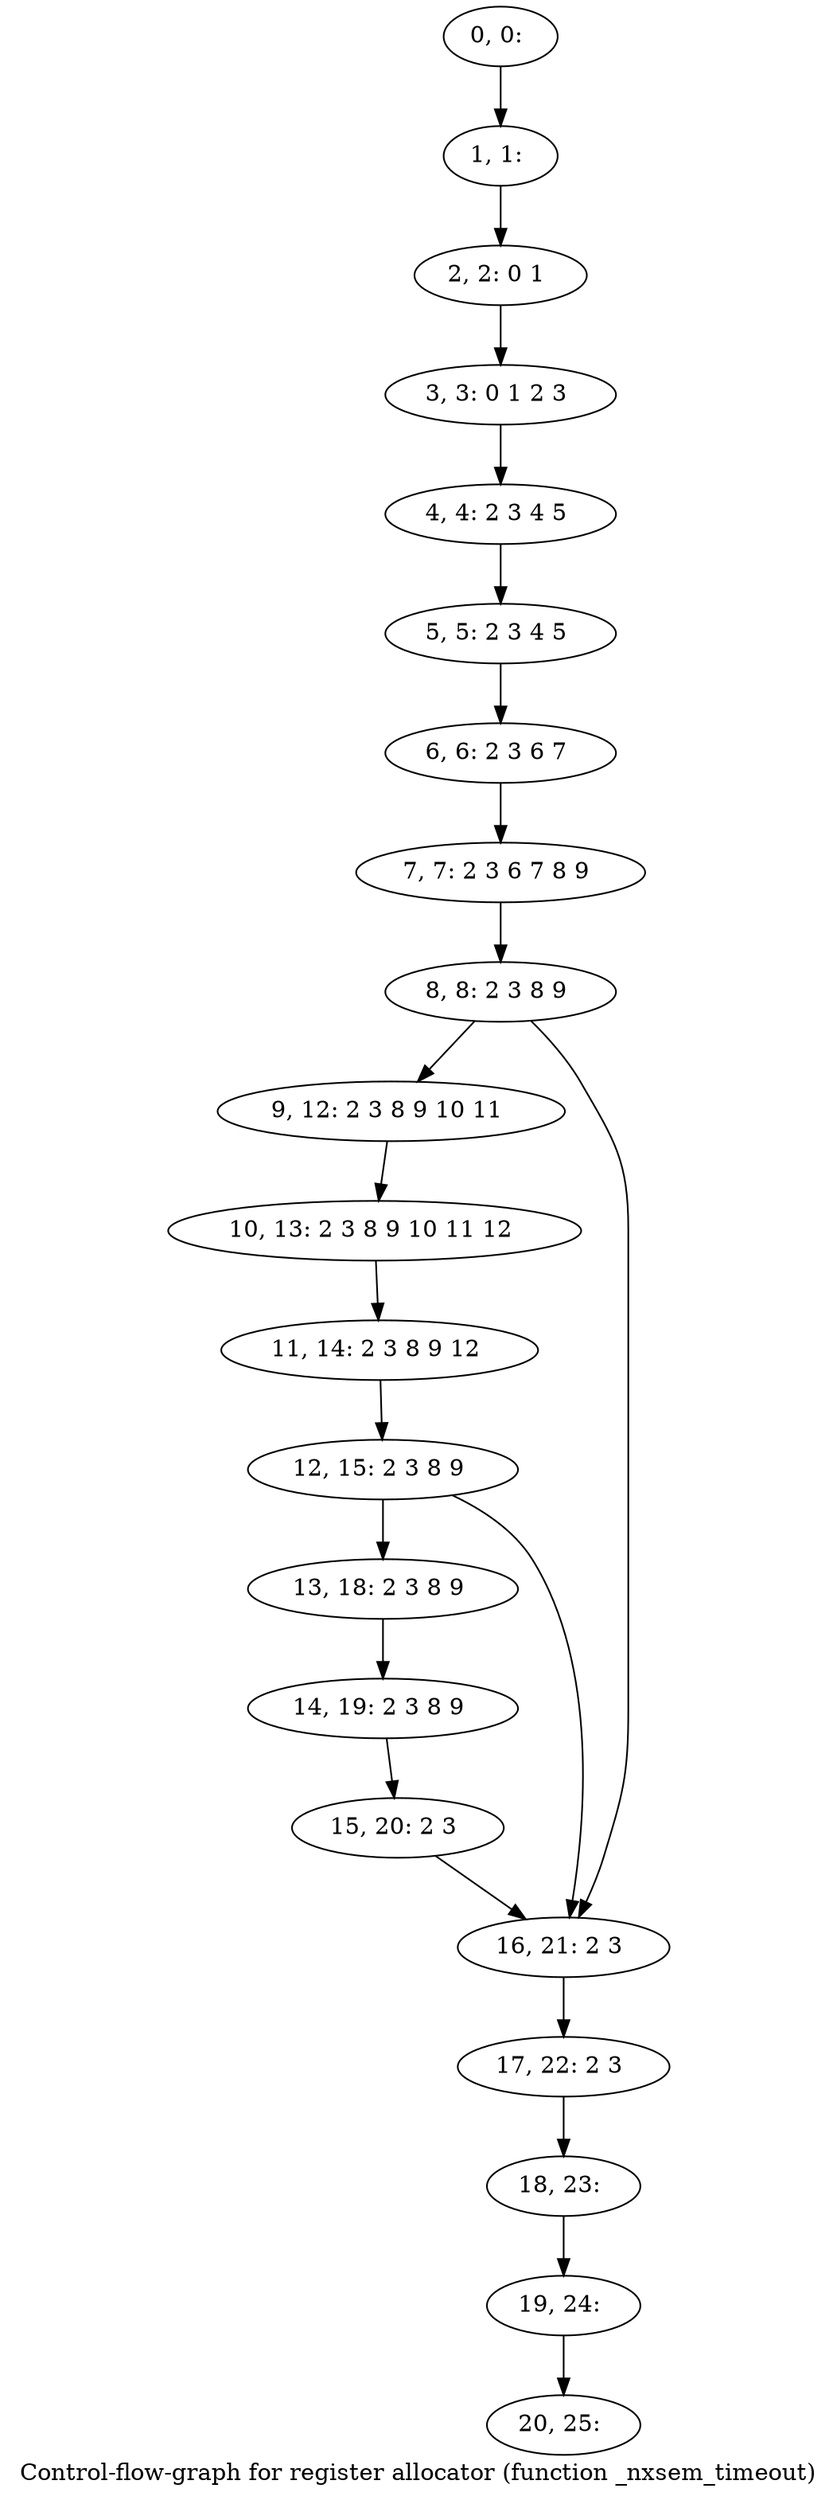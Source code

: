 digraph G {
graph [label="Control-flow-graph for register allocator (function _nxsem_timeout)"]
0[label="0, 0: "];
1[label="1, 1: "];
2[label="2, 2: 0 1 "];
3[label="3, 3: 0 1 2 3 "];
4[label="4, 4: 2 3 4 5 "];
5[label="5, 5: 2 3 4 5 "];
6[label="6, 6: 2 3 6 7 "];
7[label="7, 7: 2 3 6 7 8 9 "];
8[label="8, 8: 2 3 8 9 "];
9[label="9, 12: 2 3 8 9 10 11 "];
10[label="10, 13: 2 3 8 9 10 11 12 "];
11[label="11, 14: 2 3 8 9 12 "];
12[label="12, 15: 2 3 8 9 "];
13[label="13, 18: 2 3 8 9 "];
14[label="14, 19: 2 3 8 9 "];
15[label="15, 20: 2 3 "];
16[label="16, 21: 2 3 "];
17[label="17, 22: 2 3 "];
18[label="18, 23: "];
19[label="19, 24: "];
20[label="20, 25: "];
0->1 ;
1->2 ;
2->3 ;
3->4 ;
4->5 ;
5->6 ;
6->7 ;
7->8 ;
8->9 ;
8->16 ;
9->10 ;
10->11 ;
11->12 ;
12->13 ;
12->16 ;
13->14 ;
14->15 ;
15->16 ;
16->17 ;
17->18 ;
18->19 ;
19->20 ;
}
